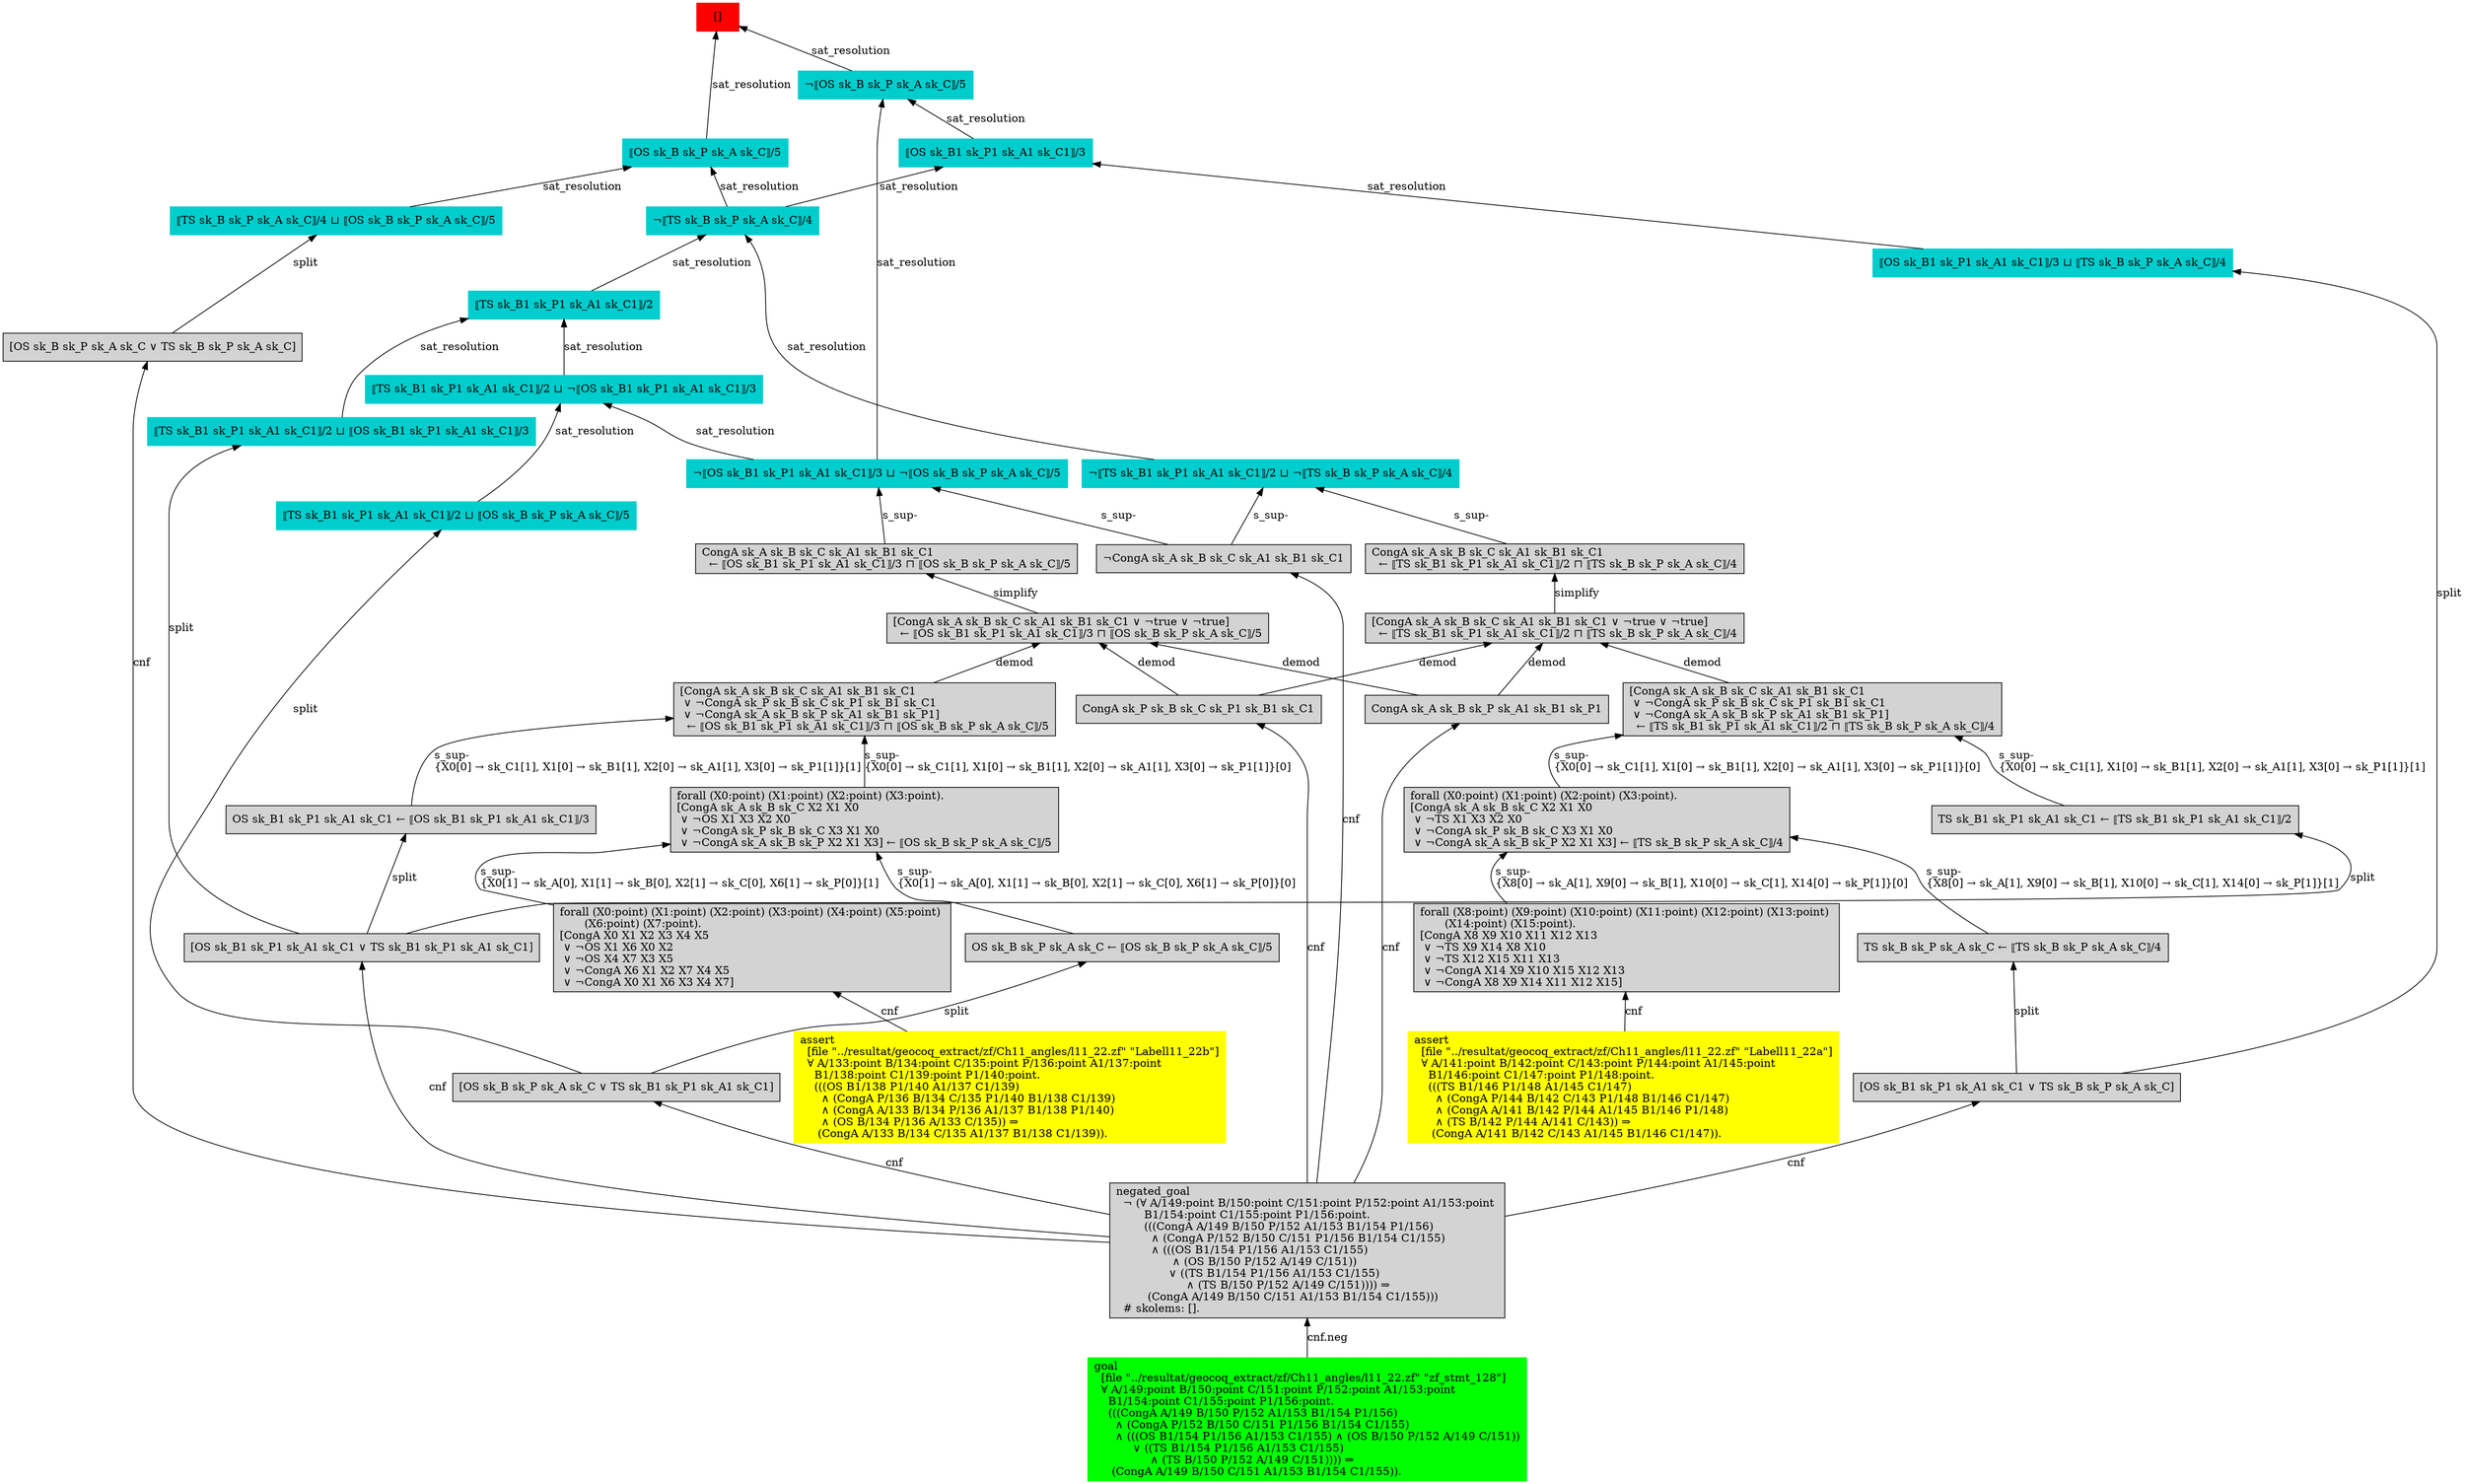 digraph "unsat_graph" {
  vertex_0 [color=red, label="[]", shape=box, style=filled];
  vertex_0 -> vertex_1 [label="sat_resolution", dir="back"];
  vertex_1 [color=cyan3, shape=box, label="⟦OS sk_B sk_P sk_A sk_C⟧/5\l", style=filled];
  vertex_1 -> vertex_2 [label="sat_resolution", dir="back"];
  vertex_2 [color=cyan3, shape=box, label="¬⟦TS sk_B sk_P sk_A sk_C⟧/4\l", style=filled];
  vertex_2 -> vertex_3 [label="sat_resolution", dir="back"];
  vertex_3 [color=cyan3, shape=box, label="⟦TS sk_B1 sk_P1 sk_A1 sk_C1⟧/2\l", style=filled];
  vertex_3 -> vertex_4 [label="sat_resolution", dir="back"];
  vertex_4 [color=cyan3, shape=box, label="⟦TS sk_B1 sk_P1 sk_A1 sk_C1⟧/2 ⊔ ⟦OS sk_B1 sk_P1 sk_A1 sk_C1⟧/3\l", style=filled];
  vertex_4 -> vertex_5 [label="split", dir="back"];
  vertex_5 [shape=box, label="[OS sk_B1 sk_P1 sk_A1 sk_C1 ∨ TS sk_B1 sk_P1 sk_A1 sk_C1]\l", style=filled];
  vertex_5 -> vertex_6 [label="cnf", dir="back"];
  vertex_6 [shape=box, label="negated_goal\l  ¬ (∀ A/149:point B/150:point C/151:point P/152:point A1/153:point \l        B1/154:point C1/155:point P1/156:point.\l        (((CongA A/149 B/150 P/152 A1/153 B1/154 P1/156)\l          ∧ (CongA P/152 B/150 C/151 P1/156 B1/154 C1/155)\l          ∧ (((OS B1/154 P1/156 A1/153 C1/155)\l                ∧ (OS B/150 P/152 A/149 C/151))\l               ∨ ((TS B1/154 P1/156 A1/153 C1/155)\l                    ∧ (TS B/150 P/152 A/149 C/151)))) ⇒\l         (CongA A/149 B/150 C/151 A1/153 B1/154 C1/155)))\l  # skolems: [].\l", style=filled];
  vertex_6 -> vertex_7 [label="cnf.neg", dir="back"];
  vertex_7 [color=green, shape=box, label="goal\l  [file \"../resultat/geocoq_extract/zf/Ch11_angles/l11_22.zf\" \"zf_stmt_128\"]\l  ∀ A/149:point B/150:point C/151:point P/152:point A1/153:point \l    B1/154:point C1/155:point P1/156:point.\l    (((CongA A/149 B/150 P/152 A1/153 B1/154 P1/156)\l      ∧ (CongA P/152 B/150 C/151 P1/156 B1/154 C1/155)\l      ∧ (((OS B1/154 P1/156 A1/153 C1/155) ∧ (OS B/150 P/152 A/149 C/151))\l           ∨ ((TS B1/154 P1/156 A1/153 C1/155)\l                ∧ (TS B/150 P/152 A/149 C/151)))) ⇒\l     (CongA A/149 B/150 C/151 A1/153 B1/154 C1/155)).\l", style=filled];
  vertex_3 -> vertex_8 [label="sat_resolution", dir="back"];
  vertex_8 [color=cyan3, shape=box, label="⟦TS sk_B1 sk_P1 sk_A1 sk_C1⟧/2 ⊔ ¬⟦OS sk_B1 sk_P1 sk_A1 sk_C1⟧/3\l", style=filled];
  vertex_8 -> vertex_9 [label="sat_resolution", dir="back"];
  vertex_9 [color=cyan3, shape=box, label="⟦TS sk_B1 sk_P1 sk_A1 sk_C1⟧/2 ⊔ ⟦OS sk_B sk_P sk_A sk_C⟧/5\l", style=filled];
  vertex_9 -> vertex_10 [label="split", dir="back"];
  vertex_10 [shape=box, label="[OS sk_B sk_P sk_A sk_C ∨ TS sk_B1 sk_P1 sk_A1 sk_C1]\l", style=filled];
  vertex_10 -> vertex_6 [label="cnf", dir="back"];
  vertex_8 -> vertex_11 [label="sat_resolution", dir="back"];
  vertex_11 [color=cyan3, shape=box, label="¬⟦OS sk_B1 sk_P1 sk_A1 sk_C1⟧/3 ⊔ ¬⟦OS sk_B sk_P sk_A sk_C⟧/5\l", style=filled];
  vertex_11 -> vertex_12 [label="s_sup-\l", dir="back"];
  vertex_12 [shape=box, label="¬CongA sk_A sk_B sk_C sk_A1 sk_B1 sk_C1\l", style=filled];
  vertex_12 -> vertex_6 [label="cnf", dir="back"];
  vertex_11 -> vertex_13 [label="s_sup-\l", dir="back"];
  vertex_13 [shape=box, label="CongA sk_A sk_B sk_C sk_A1 sk_B1 sk_C1\l  ← ⟦OS sk_B1 sk_P1 sk_A1 sk_C1⟧/3 ⊓ ⟦OS sk_B sk_P sk_A sk_C⟧/5\l", style=filled];
  vertex_13 -> vertex_14 [label="simplify", dir="back"];
  vertex_14 [shape=box, label="[CongA sk_A sk_B sk_C sk_A1 sk_B1 sk_C1 ∨ ¬true ∨ ¬true]\l  ← ⟦OS sk_B1 sk_P1 sk_A1 sk_C1⟧/3 ⊓ ⟦OS sk_B sk_P sk_A sk_C⟧/5\l", style=filled];
  vertex_14 -> vertex_15 [label="demod", dir="back"];
  vertex_15 [shape=box, label="CongA sk_A sk_B sk_P sk_A1 sk_B1 sk_P1\l", style=filled];
  vertex_15 -> vertex_6 [label="cnf", dir="back"];
  vertex_14 -> vertex_16 [label="demod", dir="back"];
  vertex_16 [shape=box, label="CongA sk_P sk_B sk_C sk_P1 sk_B1 sk_C1\l", style=filled];
  vertex_16 -> vertex_6 [label="cnf", dir="back"];
  vertex_14 -> vertex_17 [label="demod", dir="back"];
  vertex_17 [shape=box, label="[CongA sk_A sk_B sk_C sk_A1 sk_B1 sk_C1\l ∨ ¬CongA sk_P sk_B sk_C sk_P1 sk_B1 sk_C1\l ∨ ¬CongA sk_A sk_B sk_P sk_A1 sk_B1 sk_P1]\l  ← ⟦OS sk_B1 sk_P1 sk_A1 sk_C1⟧/3 ⊓ ⟦OS sk_B sk_P sk_A sk_C⟧/5\l", style=filled];
  vertex_17 -> vertex_18 [label="s_sup-\l\{X0[0] → sk_C1[1], X1[0] → sk_B1[1], X2[0] → sk_A1[1], X3[0] → sk_P1[1]\}[0]\l", dir="back"];
  vertex_18 [shape=box, label="forall (X0:point) (X1:point) (X2:point) (X3:point).\l[CongA sk_A sk_B sk_C X2 X1 X0\l ∨ ¬OS X1 X3 X2 X0\l ∨ ¬CongA sk_P sk_B sk_C X3 X1 X0\l ∨ ¬CongA sk_A sk_B sk_P X2 X1 X3] ← ⟦OS sk_B sk_P sk_A sk_C⟧/5\l", style=filled];
  vertex_18 -> vertex_19 [label="s_sup-\l\{X0[1] → sk_A[0], X1[1] → sk_B[0], X2[1] → sk_C[0], X6[1] → sk_P[0]\}[1]\l", dir="back"];
  vertex_19 [shape=box, label="forall (X0:point) (X1:point) (X2:point) (X3:point) (X4:point) (X5:point) \l       (X6:point) (X7:point).\l[CongA X0 X1 X2 X3 X4 X5\l ∨ ¬OS X1 X6 X0 X2\l ∨ ¬OS X4 X7 X3 X5\l ∨ ¬CongA X6 X1 X2 X7 X4 X5\l ∨ ¬CongA X0 X1 X6 X3 X4 X7]\l", style=filled];
  vertex_19 -> vertex_20 [label="cnf", dir="back"];
  vertex_20 [color=yellow, shape=box, label="assert\l  [file \"../resultat/geocoq_extract/zf/Ch11_angles/l11_22.zf\" \"Labell11_22b\"]\l  ∀ A/133:point B/134:point C/135:point P/136:point A1/137:point \l    B1/138:point C1/139:point P1/140:point.\l    (((OS B1/138 P1/140 A1/137 C1/139)\l      ∧ (CongA P/136 B/134 C/135 P1/140 B1/138 C1/139)\l      ∧ (CongA A/133 B/134 P/136 A1/137 B1/138 P1/140)\l      ∧ (OS B/134 P/136 A/133 C/135)) ⇒\l     (CongA A/133 B/134 C/135 A1/137 B1/138 C1/139)).\l", style=filled];
  vertex_18 -> vertex_21 [label="s_sup-\l\{X0[1] → sk_A[0], X1[1] → sk_B[0], X2[1] → sk_C[0], X6[1] → sk_P[0]\}[0]\l", dir="back"];
  vertex_21 [shape=box, label="OS sk_B sk_P sk_A sk_C ← ⟦OS sk_B sk_P sk_A sk_C⟧/5\l", style=filled];
  vertex_21 -> vertex_10 [label="split", dir="back"];
  vertex_17 -> vertex_22 [label="s_sup-\l\{X0[0] → sk_C1[1], X1[0] → sk_B1[1], X2[0] → sk_A1[1], X3[0] → sk_P1[1]\}[1]\l", dir="back"];
  vertex_22 [shape=box, label="OS sk_B1 sk_P1 sk_A1 sk_C1 ← ⟦OS sk_B1 sk_P1 sk_A1 sk_C1⟧/3\l", style=filled];
  vertex_22 -> vertex_5 [label="split", dir="back"];
  vertex_2 -> vertex_23 [label="sat_resolution", dir="back"];
  vertex_23 [color=cyan3, shape=box, label="¬⟦TS sk_B1 sk_P1 sk_A1 sk_C1⟧/2 ⊔ ¬⟦TS sk_B sk_P sk_A sk_C⟧/4\l", style=filled];
  vertex_23 -> vertex_12 [label="s_sup-\l", dir="back"];
  vertex_23 -> vertex_24 [label="s_sup-\l", dir="back"];
  vertex_24 [shape=box, label="CongA sk_A sk_B sk_C sk_A1 sk_B1 sk_C1\l  ← ⟦TS sk_B1 sk_P1 sk_A1 sk_C1⟧/2 ⊓ ⟦TS sk_B sk_P sk_A sk_C⟧/4\l", style=filled];
  vertex_24 -> vertex_25 [label="simplify", dir="back"];
  vertex_25 [shape=box, label="[CongA sk_A sk_B sk_C sk_A1 sk_B1 sk_C1 ∨ ¬true ∨ ¬true]\l  ← ⟦TS sk_B1 sk_P1 sk_A1 sk_C1⟧/2 ⊓ ⟦TS sk_B sk_P sk_A sk_C⟧/4\l", style=filled];
  vertex_25 -> vertex_15 [label="demod", dir="back"];
  vertex_25 -> vertex_16 [label="demod", dir="back"];
  vertex_25 -> vertex_26 [label="demod", dir="back"];
  vertex_26 [shape=box, label="[CongA sk_A sk_B sk_C sk_A1 sk_B1 sk_C1\l ∨ ¬CongA sk_P sk_B sk_C sk_P1 sk_B1 sk_C1\l ∨ ¬CongA sk_A sk_B sk_P sk_A1 sk_B1 sk_P1]\l  ← ⟦TS sk_B1 sk_P1 sk_A1 sk_C1⟧/2 ⊓ ⟦TS sk_B sk_P sk_A sk_C⟧/4\l", style=filled];
  vertex_26 -> vertex_27 [label="s_sup-\l\{X0[0] → sk_C1[1], X1[0] → sk_B1[1], X2[0] → sk_A1[1], X3[0] → sk_P1[1]\}[0]\l", dir="back"];
  vertex_27 [shape=box, label="forall (X0:point) (X1:point) (X2:point) (X3:point).\l[CongA sk_A sk_B sk_C X2 X1 X0\l ∨ ¬TS X1 X3 X2 X0\l ∨ ¬CongA sk_P sk_B sk_C X3 X1 X0\l ∨ ¬CongA sk_A sk_B sk_P X2 X1 X3] ← ⟦TS sk_B sk_P sk_A sk_C⟧/4\l", style=filled];
  vertex_27 -> vertex_28 [label="s_sup-\l\{X8[0] → sk_A[1], X9[0] → sk_B[1], X10[0] → sk_C[1], X14[0] → sk_P[1]\}[0]\l", dir="back"];
  vertex_28 [shape=box, label="forall (X8:point) (X9:point) (X10:point) (X11:point) (X12:point) (X13:point) \l       (X14:point) (X15:point).\l[CongA X8 X9 X10 X11 X12 X13\l ∨ ¬TS X9 X14 X8 X10\l ∨ ¬TS X12 X15 X11 X13\l ∨ ¬CongA X14 X9 X10 X15 X12 X13\l ∨ ¬CongA X8 X9 X14 X11 X12 X15]\l", style=filled];
  vertex_28 -> vertex_29 [label="cnf", dir="back"];
  vertex_29 [color=yellow, shape=box, label="assert\l  [file \"../resultat/geocoq_extract/zf/Ch11_angles/l11_22.zf\" \"Labell11_22a\"]\l  ∀ A/141:point B/142:point C/143:point P/144:point A1/145:point \l    B1/146:point C1/147:point P1/148:point.\l    (((TS B1/146 P1/148 A1/145 C1/147)\l      ∧ (CongA P/144 B/142 C/143 P1/148 B1/146 C1/147)\l      ∧ (CongA A/141 B/142 P/144 A1/145 B1/146 P1/148)\l      ∧ (TS B/142 P/144 A/141 C/143)) ⇒\l     (CongA A/141 B/142 C/143 A1/145 B1/146 C1/147)).\l", style=filled];
  vertex_27 -> vertex_30 [label="s_sup-\l\{X8[0] → sk_A[1], X9[0] → sk_B[1], X10[0] → sk_C[1], X14[0] → sk_P[1]\}[1]\l", dir="back"];
  vertex_30 [shape=box, label="TS sk_B sk_P sk_A sk_C ← ⟦TS sk_B sk_P sk_A sk_C⟧/4\l", style=filled];
  vertex_30 -> vertex_31 [label="split", dir="back"];
  vertex_31 [shape=box, label="[OS sk_B1 sk_P1 sk_A1 sk_C1 ∨ TS sk_B sk_P sk_A sk_C]\l", style=filled];
  vertex_31 -> vertex_6 [label="cnf", dir="back"];
  vertex_26 -> vertex_32 [label="s_sup-\l\{X0[0] → sk_C1[1], X1[0] → sk_B1[1], X2[0] → sk_A1[1], X3[0] → sk_P1[1]\}[1]\l", dir="back"];
  vertex_32 [shape=box, label="TS sk_B1 sk_P1 sk_A1 sk_C1 ← ⟦TS sk_B1 sk_P1 sk_A1 sk_C1⟧/2\l", style=filled];
  vertex_32 -> vertex_5 [label="split", dir="back"];
  vertex_1 -> vertex_33 [label="sat_resolution", dir="back"];
  vertex_33 [color=cyan3, shape=box, label="⟦TS sk_B sk_P sk_A sk_C⟧/4 ⊔ ⟦OS sk_B sk_P sk_A sk_C⟧/5\l", style=filled];
  vertex_33 -> vertex_34 [label="split", dir="back"];
  vertex_34 [shape=box, label="[OS sk_B sk_P sk_A sk_C ∨ TS sk_B sk_P sk_A sk_C]\l", style=filled];
  vertex_34 -> vertex_6 [label="cnf", dir="back"];
  vertex_0 -> vertex_35 [label="sat_resolution", dir="back"];
  vertex_35 [color=cyan3, shape=box, label="¬⟦OS sk_B sk_P sk_A sk_C⟧/5\l", style=filled];
  vertex_35 -> vertex_36 [label="sat_resolution", dir="back"];
  vertex_36 [color=cyan3, shape=box, label="⟦OS sk_B1 sk_P1 sk_A1 sk_C1⟧/3\l", style=filled];
  vertex_36 -> vertex_2 [label="sat_resolution", dir="back"];
  vertex_36 -> vertex_37 [label="sat_resolution", dir="back"];
  vertex_37 [color=cyan3, shape=box, label="⟦OS sk_B1 sk_P1 sk_A1 sk_C1⟧/3 ⊔ ⟦TS sk_B sk_P sk_A sk_C⟧/4\l", style=filled];
  vertex_37 -> vertex_31 [label="split", dir="back"];
  vertex_35 -> vertex_11 [label="sat_resolution", dir="back"];
  }


